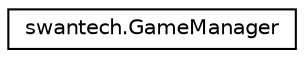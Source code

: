 digraph "Graphical Class Hierarchy"
{
  edge [fontname="Helvetica",fontsize="10",labelfontname="Helvetica",labelfontsize="10"];
  node [fontname="Helvetica",fontsize="10",shape=record];
  rankdir="LR";
  Node1 [label="swantech.GameManager",height=0.2,width=0.4,color="black", fillcolor="white", style="filled",URL="$classswantech_1_1_game_manager.html"];
}
